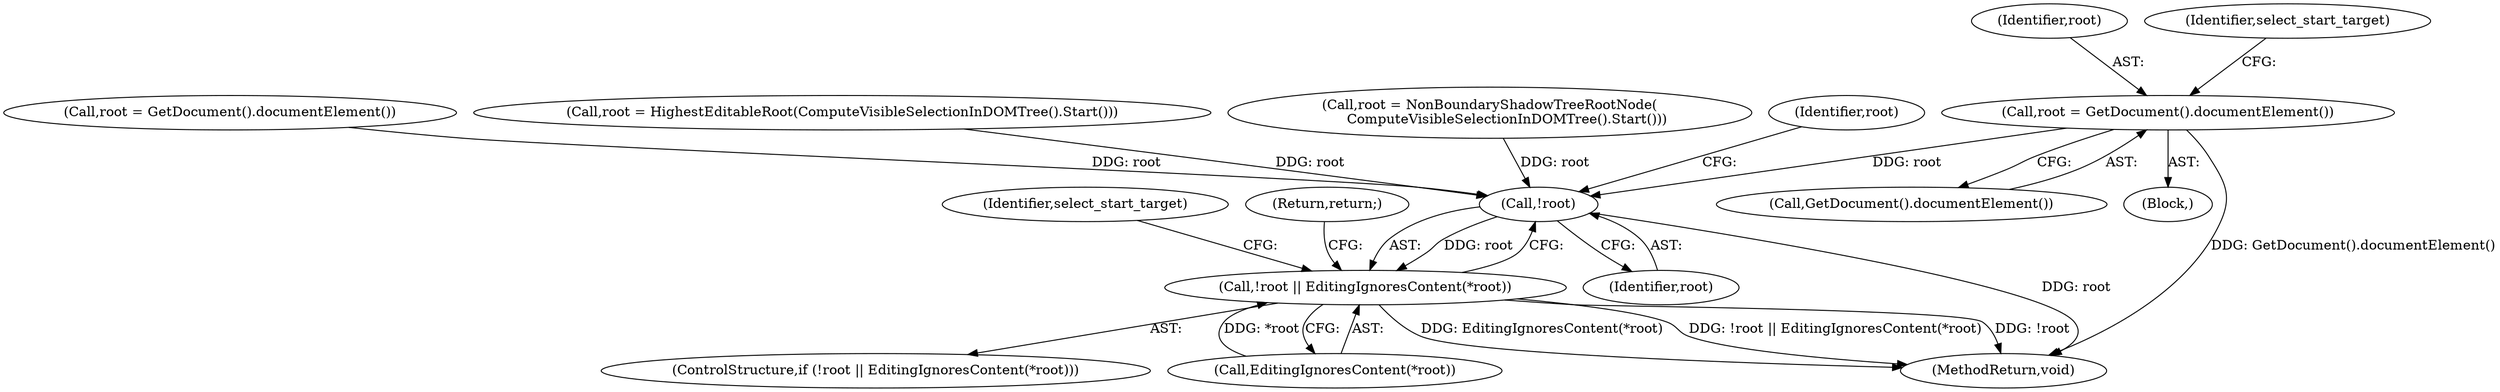 digraph "0_Chrome_33827275411b33371e7bb750cce20f11de85002d_5@pointer" {
"1000174" [label="(Call,root = GetDocument().documentElement())"];
"1000182" [label="(Call,!root)"];
"1000181" [label="(Call,!root || EditingIgnoresContent(*root))"];
"1000173" [label="(Block,)"];
"1000228" [label="(MethodReturn,void)"];
"1000132" [label="(Call,root = GetDocument().documentElement())"];
"1000189" [label="(Identifier,select_start_target)"];
"1000176" [label="(Call,GetDocument().documentElement())"];
"1000182" [label="(Call,!root)"];
"1000174" [label="(Call,root = GetDocument().documentElement())"];
"1000180" [label="(ControlStructure,if (!root || EditingIgnoresContent(*root)))"];
"1000142" [label="(Call,root = HighestEditableRoot(ComputeVisibleSelectionInDOMTree().Start()))"];
"1000181" [label="(Call,!root || EditingIgnoresContent(*root))"];
"1000162" [label="(Call,root = NonBoundaryShadowTreeRootNode(\n        ComputeVisibleSelectionInDOMTree().Start()))"];
"1000187" [label="(Return,return;)"];
"1000186" [label="(Identifier,root)"];
"1000175" [label="(Identifier,root)"];
"1000183" [label="(Identifier,root)"];
"1000184" [label="(Call,EditingIgnoresContent(*root))"];
"1000178" [label="(Identifier,select_start_target)"];
"1000174" -> "1000173"  [label="AST: "];
"1000174" -> "1000176"  [label="CFG: "];
"1000175" -> "1000174"  [label="AST: "];
"1000176" -> "1000174"  [label="AST: "];
"1000178" -> "1000174"  [label="CFG: "];
"1000174" -> "1000228"  [label="DDG: GetDocument().documentElement()"];
"1000174" -> "1000182"  [label="DDG: root"];
"1000182" -> "1000181"  [label="AST: "];
"1000182" -> "1000183"  [label="CFG: "];
"1000183" -> "1000182"  [label="AST: "];
"1000186" -> "1000182"  [label="CFG: "];
"1000181" -> "1000182"  [label="CFG: "];
"1000182" -> "1000228"  [label="DDG: root"];
"1000182" -> "1000181"  [label="DDG: root"];
"1000132" -> "1000182"  [label="DDG: root"];
"1000142" -> "1000182"  [label="DDG: root"];
"1000162" -> "1000182"  [label="DDG: root"];
"1000181" -> "1000180"  [label="AST: "];
"1000181" -> "1000184"  [label="CFG: "];
"1000184" -> "1000181"  [label="AST: "];
"1000187" -> "1000181"  [label="CFG: "];
"1000189" -> "1000181"  [label="CFG: "];
"1000181" -> "1000228"  [label="DDG: !root || EditingIgnoresContent(*root)"];
"1000181" -> "1000228"  [label="DDG: !root"];
"1000181" -> "1000228"  [label="DDG: EditingIgnoresContent(*root)"];
"1000184" -> "1000181"  [label="DDG: *root"];
}
